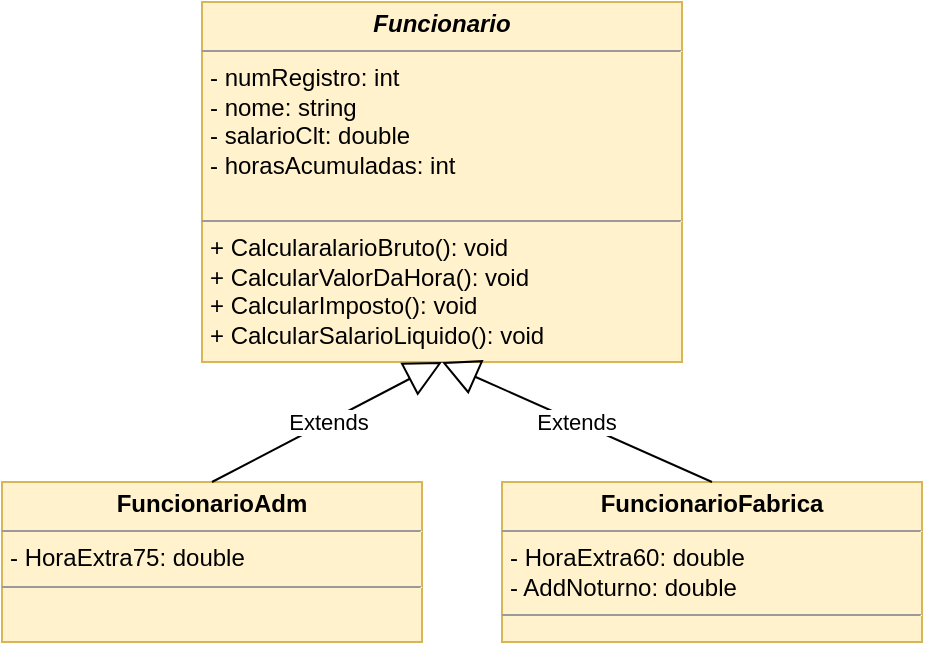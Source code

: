 <mxfile version="16.0.2" type="device"><diagram name="Page-1" id="c4acf3e9-155e-7222-9cf6-157b1a14988f"><mxGraphModel dx="512" dy="686" grid="1" gridSize="10" guides="1" tooltips="1" connect="1" arrows="1" fold="1" page="1" pageScale="1" pageWidth="500" pageHeight="500" background="none" math="0" shadow="0"><root><mxCell id="0"/><mxCell id="1" parent="0"/><mxCell id="cgUs1OAju-Vtos_vd1-g-7" value="&lt;p style=&quot;margin: 0px ; margin-top: 4px ; text-align: center&quot;&gt;&lt;b&gt;&lt;i&gt;Funcionario&lt;/i&gt;&lt;/b&gt;&lt;/p&gt;&lt;hr size=&quot;1&quot;&gt;&lt;p style=&quot;margin: 0px ; margin-left: 4px&quot;&gt;&lt;span&gt;- numRegistro: int&lt;/span&gt;&lt;br&gt;&lt;/p&gt;&lt;p style=&quot;margin: 0px ; margin-left: 4px&quot;&gt;- nome: string&lt;br style=&quot;padding: 0px ; margin: 0px&quot;&gt;- salarioClt: double&lt;br style=&quot;padding: 0px ; margin: 0px&quot;&gt;- horasAcumuladas: int&lt;/p&gt;&lt;div style=&quot;padding: 0px ; margin: 0px&quot;&gt;&lt;br style=&quot;padding: 0px ; margin: 0px&quot;&gt;&lt;/div&gt;&lt;hr size=&quot;1&quot;&gt;&lt;p style=&quot;margin: 0px ; margin-left: 4px&quot;&gt;+ CalcularalarioBruto(): void&lt;/p&gt;&lt;p style=&quot;margin: 0px ; margin-left: 4px&quot;&gt;+ CalcularValorDaHora(): void&lt;/p&gt;&lt;p style=&quot;margin: 0px ; margin-left: 4px&quot;&gt;+ CalcularImposto(): void&lt;/p&gt;&lt;p style=&quot;margin: 0px ; margin-left: 4px&quot;&gt;+ CalcularSalarioLiquido(): void&lt;/p&gt;" style="verticalAlign=top;align=left;overflow=fill;fontSize=12;fontFamily=Helvetica;html=1;fillColor=#fff2cc;strokeColor=#d6b656;" vertex="1" parent="1"><mxGeometry x="120" y="30" width="240" height="180" as="geometry"/></mxCell><mxCell id="cgUs1OAju-Vtos_vd1-g-13" value="&lt;p style=&quot;margin: 0px ; margin-top: 4px ; text-align: center&quot;&gt;&lt;b&gt;FuncionarioAdm&lt;/b&gt;&lt;/p&gt;&lt;hr size=&quot;1&quot;&gt;&lt;p style=&quot;margin: 0px ; margin-left: 4px&quot;&gt;- HoraExtra75: double&lt;/p&gt;&lt;hr size=&quot;1&quot;&gt;&lt;p style=&quot;margin: 0px 0px 0px 4px&quot;&gt;&lt;br&gt;&lt;/p&gt;" style="verticalAlign=top;align=left;overflow=fill;fontSize=12;fontFamily=Helvetica;html=1;fillColor=#fff2cc;strokeColor=#d6b656;" vertex="1" parent="1"><mxGeometry x="20" y="270" width="210" height="80" as="geometry"/></mxCell><mxCell id="cgUs1OAju-Vtos_vd1-g-15" value="&lt;p style=&quot;margin: 0px ; margin-top: 4px ; text-align: center&quot;&gt;&lt;b&gt;FuncionarioFabrica&lt;/b&gt;&lt;/p&gt;&lt;hr size=&quot;1&quot;&gt;&lt;p style=&quot;margin: 0px ; margin-left: 4px&quot;&gt;- HoraExtra60: double&lt;/p&gt;&lt;p style=&quot;margin: 0px ; margin-left: 4px&quot;&gt;- AddNoturno: double&lt;/p&gt;&lt;hr size=&quot;1&quot;&gt;&lt;p style=&quot;margin: 0px 0px 0px 4px&quot;&gt;&lt;br&gt;&lt;/p&gt;" style="verticalAlign=top;align=left;overflow=fill;fontSize=12;fontFamily=Helvetica;html=1;fillColor=#fff2cc;strokeColor=#d6b656;" vertex="1" parent="1"><mxGeometry x="270" y="270" width="210" height="80" as="geometry"/></mxCell><mxCell id="cgUs1OAju-Vtos_vd1-g-17" value="Extends" style="endArrow=block;endSize=16;endFill=0;html=1;rounded=0;entryX=0.5;entryY=1;entryDx=0;entryDy=0;exitX=0.5;exitY=0;exitDx=0;exitDy=0;" edge="1" parent="1" source="cgUs1OAju-Vtos_vd1-g-13" target="cgUs1OAju-Vtos_vd1-g-7"><mxGeometry width="160" relative="1" as="geometry"><mxPoint x="145" y="330" as="sourcePoint"/><mxPoint x="170" y="280" as="targetPoint"/></mxGeometry></mxCell><mxCell id="cgUs1OAju-Vtos_vd1-g-18" value="Extends" style="endArrow=block;endSize=16;endFill=0;html=1;rounded=0;exitX=0.5;exitY=0;exitDx=0;exitDy=0;entryX=0.5;entryY=1;entryDx=0;entryDy=0;" edge="1" parent="1" source="cgUs1OAju-Vtos_vd1-g-15" target="cgUs1OAju-Vtos_vd1-g-7"><mxGeometry width="160" relative="1" as="geometry"><mxPoint x="637" y="340" as="sourcePoint"/><mxPoint x="405" y="220" as="targetPoint"/></mxGeometry></mxCell></root></mxGraphModel></diagram></mxfile>